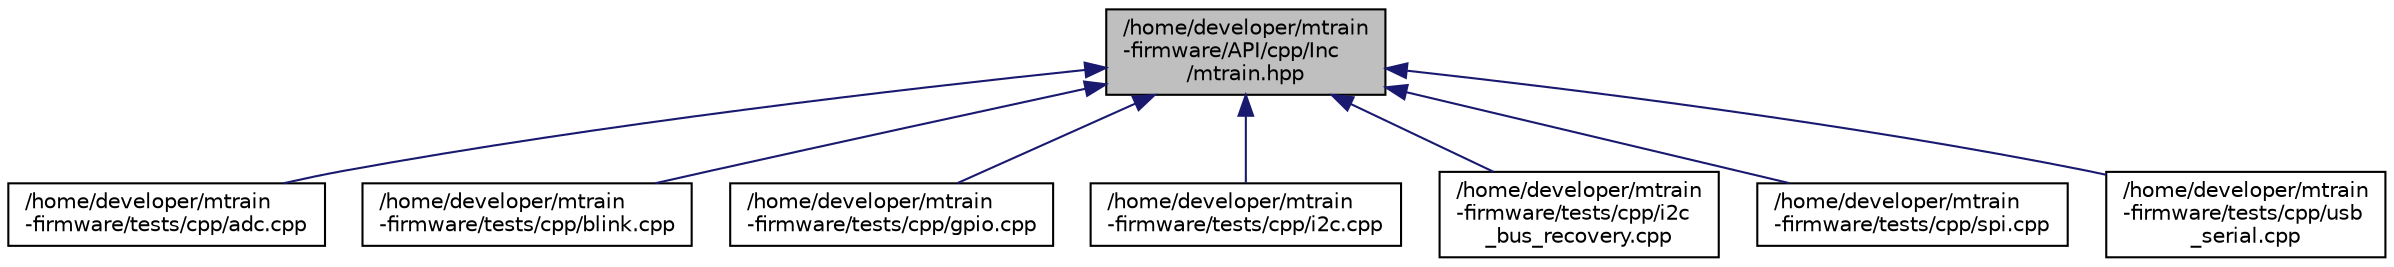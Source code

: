 digraph "/home/developer/mtrain-firmware/API/cpp/Inc/mtrain.hpp"
{
  edge [fontname="Helvetica",fontsize="10",labelfontname="Helvetica",labelfontsize="10"];
  node [fontname="Helvetica",fontsize="10",shape=record];
  Node79 [label="/home/developer/mtrain\l-firmware/API/cpp/Inc\l/mtrain.hpp",height=0.2,width=0.4,color="black", fillcolor="grey75", style="filled", fontcolor="black"];
  Node79 -> Node80 [dir="back",color="midnightblue",fontsize="10",style="solid",fontname="Helvetica"];
  Node80 [label="/home/developer/mtrain\l-firmware/tests/cpp/adc.cpp",height=0.2,width=0.4,color="black", fillcolor="white", style="filled",URL="$adc_8cpp.html"];
  Node79 -> Node81 [dir="back",color="midnightblue",fontsize="10",style="solid",fontname="Helvetica"];
  Node81 [label="/home/developer/mtrain\l-firmware/tests/cpp/blink.cpp",height=0.2,width=0.4,color="black", fillcolor="white", style="filled",URL="$blink_8cpp.html"];
  Node79 -> Node82 [dir="back",color="midnightblue",fontsize="10",style="solid",fontname="Helvetica"];
  Node82 [label="/home/developer/mtrain\l-firmware/tests/cpp/gpio.cpp",height=0.2,width=0.4,color="black", fillcolor="white", style="filled",URL="$gpio_8cpp.html"];
  Node79 -> Node83 [dir="back",color="midnightblue",fontsize="10",style="solid",fontname="Helvetica"];
  Node83 [label="/home/developer/mtrain\l-firmware/tests/cpp/i2c.cpp",height=0.2,width=0.4,color="black", fillcolor="white", style="filled",URL="$tests_2cpp_2_i2_c_8cpp.html"];
  Node79 -> Node84 [dir="back",color="midnightblue",fontsize="10",style="solid",fontname="Helvetica"];
  Node84 [label="/home/developer/mtrain\l-firmware/tests/cpp/i2c\l_bus_recovery.cpp",height=0.2,width=0.4,color="black", fillcolor="white", style="filled",URL="$i2c__bus__recovery_8cpp.html"];
  Node79 -> Node85 [dir="back",color="midnightblue",fontsize="10",style="solid",fontname="Helvetica"];
  Node85 [label="/home/developer/mtrain\l-firmware/tests/cpp/spi.cpp",height=0.2,width=0.4,color="black", fillcolor="white", style="filled",URL="$tests_2cpp_2_s_p_i_8cpp.html"];
  Node79 -> Node86 [dir="back",color="midnightblue",fontsize="10",style="solid",fontname="Helvetica"];
  Node86 [label="/home/developer/mtrain\l-firmware/tests/cpp/usb\l_serial.cpp",height=0.2,width=0.4,color="black", fillcolor="white", style="filled",URL="$usb__serial_8cpp.html"];
}
